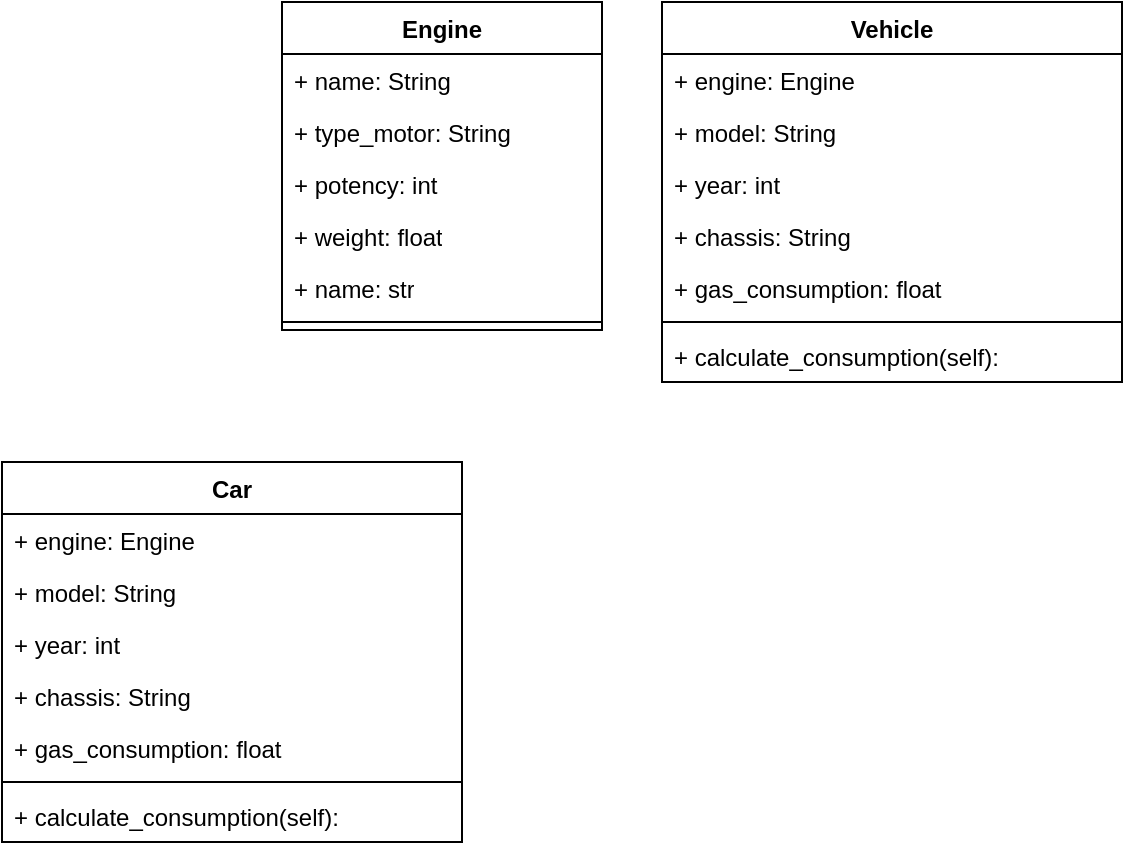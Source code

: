 <mxfile version="24.0.6" type="github">
  <diagram name="Page-1" id="BFz2ClelhkV7oylN4G_F">
    <mxGraphModel dx="1050" dy="557" grid="1" gridSize="10" guides="1" tooltips="1" connect="1" arrows="1" fold="1" page="1" pageScale="1" pageWidth="850" pageHeight="1100" math="0" shadow="0">
      <root>
        <mxCell id="0" />
        <mxCell id="1" parent="0" />
        <mxCell id="Tan41iosJJYbpspjolzq-1" value="Engine" style="swimlane;fontStyle=1;align=center;verticalAlign=top;childLayout=stackLayout;horizontal=1;startSize=26;horizontalStack=0;resizeParent=1;resizeParentMax=0;resizeLast=0;collapsible=1;marginBottom=0;whiteSpace=wrap;html=1;" vertex="1" parent="1">
          <mxGeometry x="240" y="100" width="160" height="164" as="geometry" />
        </mxCell>
        <mxCell id="Tan41iosJJYbpspjolzq-2" value="+ name: String&lt;div&gt;&lt;br&gt;&lt;/div&gt;" style="text;strokeColor=none;fillColor=none;align=left;verticalAlign=top;spacingLeft=4;spacingRight=4;overflow=hidden;rotatable=0;points=[[0,0.5],[1,0.5]];portConstraint=eastwest;whiteSpace=wrap;html=1;" vertex="1" parent="Tan41iosJJYbpspjolzq-1">
          <mxGeometry y="26" width="160" height="26" as="geometry" />
        </mxCell>
        <mxCell id="Tan41iosJJYbpspjolzq-9" value="+ type_motor: String&lt;div&gt;&lt;br&gt;&lt;/div&gt;" style="text;strokeColor=none;fillColor=none;align=left;verticalAlign=top;spacingLeft=4;spacingRight=4;overflow=hidden;rotatable=0;points=[[0,0.5],[1,0.5]];portConstraint=eastwest;whiteSpace=wrap;html=1;" vertex="1" parent="Tan41iosJJYbpspjolzq-1">
          <mxGeometry y="52" width="160" height="26" as="geometry" />
        </mxCell>
        <mxCell id="Tan41iosJJYbpspjolzq-10" value="+ potency: int&lt;div&gt;&lt;br&gt;&lt;/div&gt;" style="text;strokeColor=none;fillColor=none;align=left;verticalAlign=top;spacingLeft=4;spacingRight=4;overflow=hidden;rotatable=0;points=[[0,0.5],[1,0.5]];portConstraint=eastwest;whiteSpace=wrap;html=1;" vertex="1" parent="Tan41iosJJYbpspjolzq-1">
          <mxGeometry y="78" width="160" height="26" as="geometry" />
        </mxCell>
        <mxCell id="Tan41iosJJYbpspjolzq-8" value="+ weight: float&lt;div&gt;&lt;br&gt;&lt;/div&gt;" style="text;strokeColor=none;fillColor=none;align=left;verticalAlign=top;spacingLeft=4;spacingRight=4;overflow=hidden;rotatable=0;points=[[0,0.5],[1,0.5]];portConstraint=eastwest;whiteSpace=wrap;html=1;" vertex="1" parent="Tan41iosJJYbpspjolzq-1">
          <mxGeometry y="104" width="160" height="26" as="geometry" />
        </mxCell>
        <mxCell id="Tan41iosJJYbpspjolzq-7" value="+ name: str&lt;div&gt;&lt;br&gt;&lt;/div&gt;" style="text;strokeColor=none;fillColor=none;align=left;verticalAlign=top;spacingLeft=4;spacingRight=4;overflow=hidden;rotatable=0;points=[[0,0.5],[1,0.5]];portConstraint=eastwest;whiteSpace=wrap;html=1;" vertex="1" parent="Tan41iosJJYbpspjolzq-1">
          <mxGeometry y="130" width="160" height="26" as="geometry" />
        </mxCell>
        <mxCell id="Tan41iosJJYbpspjolzq-3" value="" style="line;strokeWidth=1;fillColor=none;align=left;verticalAlign=middle;spacingTop=-1;spacingLeft=3;spacingRight=3;rotatable=0;labelPosition=right;points=[];portConstraint=eastwest;strokeColor=inherit;" vertex="1" parent="Tan41iosJJYbpspjolzq-1">
          <mxGeometry y="156" width="160" height="8" as="geometry" />
        </mxCell>
        <mxCell id="Tan41iosJJYbpspjolzq-11" value="Vehicle" style="swimlane;fontStyle=1;align=center;verticalAlign=top;childLayout=stackLayout;horizontal=1;startSize=26;horizontalStack=0;resizeParent=1;resizeParentMax=0;resizeLast=0;collapsible=1;marginBottom=0;whiteSpace=wrap;html=1;" vertex="1" parent="1">
          <mxGeometry x="430" y="100" width="230" height="190" as="geometry" />
        </mxCell>
        <mxCell id="Tan41iosJJYbpspjolzq-12" value="+ e&lt;span style=&quot;background-color: initial;&quot;&gt;ngine: Engine&lt;/span&gt;&lt;div&gt;&lt;div&gt;&lt;br&gt;&lt;/div&gt;&lt;/div&gt;" style="text;strokeColor=none;fillColor=none;align=left;verticalAlign=top;spacingLeft=4;spacingRight=4;overflow=hidden;rotatable=0;points=[[0,0.5],[1,0.5]];portConstraint=eastwest;whiteSpace=wrap;html=1;" vertex="1" parent="Tan41iosJJYbpspjolzq-11">
          <mxGeometry y="26" width="230" height="26" as="geometry" />
        </mxCell>
        <mxCell id="Tan41iosJJYbpspjolzq-13" value="+ model: String&lt;div&gt;&lt;br&gt;&lt;/div&gt;" style="text;strokeColor=none;fillColor=none;align=left;verticalAlign=top;spacingLeft=4;spacingRight=4;overflow=hidden;rotatable=0;points=[[0,0.5],[1,0.5]];portConstraint=eastwest;whiteSpace=wrap;html=1;" vertex="1" parent="Tan41iosJJYbpspjolzq-11">
          <mxGeometry y="52" width="230" height="26" as="geometry" />
        </mxCell>
        <mxCell id="Tan41iosJJYbpspjolzq-14" value="+ year: int&lt;div&gt;&lt;br&gt;&lt;/div&gt;" style="text;strokeColor=none;fillColor=none;align=left;verticalAlign=top;spacingLeft=4;spacingRight=4;overflow=hidden;rotatable=0;points=[[0,0.5],[1,0.5]];portConstraint=eastwest;whiteSpace=wrap;html=1;" vertex="1" parent="Tan41iosJJYbpspjolzq-11">
          <mxGeometry y="78" width="230" height="26" as="geometry" />
        </mxCell>
        <mxCell id="Tan41iosJJYbpspjolzq-15" value="+ chassis: String&lt;div&gt;&lt;br&gt;&lt;/div&gt;" style="text;strokeColor=none;fillColor=none;align=left;verticalAlign=top;spacingLeft=4;spacingRight=4;overflow=hidden;rotatable=0;points=[[0,0.5],[1,0.5]];portConstraint=eastwest;whiteSpace=wrap;html=1;" vertex="1" parent="Tan41iosJJYbpspjolzq-11">
          <mxGeometry y="104" width="230" height="26" as="geometry" />
        </mxCell>
        <mxCell id="Tan41iosJJYbpspjolzq-16" value="+ gas_consumption: float&lt;div&gt;&lt;br&gt;&lt;/div&gt;" style="text;strokeColor=none;fillColor=none;align=left;verticalAlign=top;spacingLeft=4;spacingRight=4;overflow=hidden;rotatable=0;points=[[0,0.5],[1,0.5]];portConstraint=eastwest;whiteSpace=wrap;html=1;" vertex="1" parent="Tan41iosJJYbpspjolzq-11">
          <mxGeometry y="130" width="230" height="26" as="geometry" />
        </mxCell>
        <mxCell id="Tan41iosJJYbpspjolzq-17" value="" style="line;strokeWidth=1;fillColor=none;align=left;verticalAlign=middle;spacingTop=-1;spacingLeft=3;spacingRight=3;rotatable=0;labelPosition=right;points=[];portConstraint=eastwest;strokeColor=inherit;" vertex="1" parent="Tan41iosJJYbpspjolzq-11">
          <mxGeometry y="156" width="230" height="8" as="geometry" />
        </mxCell>
        <mxCell id="Tan41iosJJYbpspjolzq-22" value="+ calculate_consumption(self):&amp;nbsp;" style="text;strokeColor=none;fillColor=none;align=left;verticalAlign=top;spacingLeft=4;spacingRight=4;overflow=hidden;rotatable=0;points=[[0,0.5],[1,0.5]];portConstraint=eastwest;whiteSpace=wrap;html=1;" vertex="1" parent="Tan41iosJJYbpspjolzq-11">
          <mxGeometry y="164" width="230" height="26" as="geometry" />
        </mxCell>
        <mxCell id="Tan41iosJJYbpspjolzq-24" value="Car" style="swimlane;fontStyle=1;align=center;verticalAlign=top;childLayout=stackLayout;horizontal=1;startSize=26;horizontalStack=0;resizeParent=1;resizeParentMax=0;resizeLast=0;collapsible=1;marginBottom=0;whiteSpace=wrap;html=1;" vertex="1" parent="1">
          <mxGeometry x="100" y="330" width="230" height="190" as="geometry" />
        </mxCell>
        <mxCell id="Tan41iosJJYbpspjolzq-25" value="+ e&lt;span style=&quot;background-color: initial;&quot;&gt;ngine: Engine&lt;/span&gt;&lt;div&gt;&lt;div&gt;&lt;br&gt;&lt;/div&gt;&lt;/div&gt;" style="text;strokeColor=none;fillColor=none;align=left;verticalAlign=top;spacingLeft=4;spacingRight=4;overflow=hidden;rotatable=0;points=[[0,0.5],[1,0.5]];portConstraint=eastwest;whiteSpace=wrap;html=1;" vertex="1" parent="Tan41iosJJYbpspjolzq-24">
          <mxGeometry y="26" width="230" height="26" as="geometry" />
        </mxCell>
        <mxCell id="Tan41iosJJYbpspjolzq-26" value="+ model: String&lt;div&gt;&lt;br&gt;&lt;/div&gt;" style="text;strokeColor=none;fillColor=none;align=left;verticalAlign=top;spacingLeft=4;spacingRight=4;overflow=hidden;rotatable=0;points=[[0,0.5],[1,0.5]];portConstraint=eastwest;whiteSpace=wrap;html=1;" vertex="1" parent="Tan41iosJJYbpspjolzq-24">
          <mxGeometry y="52" width="230" height="26" as="geometry" />
        </mxCell>
        <mxCell id="Tan41iosJJYbpspjolzq-27" value="+ year: int&lt;div&gt;&lt;br&gt;&lt;/div&gt;" style="text;strokeColor=none;fillColor=none;align=left;verticalAlign=top;spacingLeft=4;spacingRight=4;overflow=hidden;rotatable=0;points=[[0,0.5],[1,0.5]];portConstraint=eastwest;whiteSpace=wrap;html=1;" vertex="1" parent="Tan41iosJJYbpspjolzq-24">
          <mxGeometry y="78" width="230" height="26" as="geometry" />
        </mxCell>
        <mxCell id="Tan41iosJJYbpspjolzq-28" value="+ chassis: String&lt;div&gt;&lt;br&gt;&lt;/div&gt;" style="text;strokeColor=none;fillColor=none;align=left;verticalAlign=top;spacingLeft=4;spacingRight=4;overflow=hidden;rotatable=0;points=[[0,0.5],[1,0.5]];portConstraint=eastwest;whiteSpace=wrap;html=1;" vertex="1" parent="Tan41iosJJYbpspjolzq-24">
          <mxGeometry y="104" width="230" height="26" as="geometry" />
        </mxCell>
        <mxCell id="Tan41iosJJYbpspjolzq-29" value="+ gas_consumption: float&lt;div&gt;&lt;br&gt;&lt;/div&gt;" style="text;strokeColor=none;fillColor=none;align=left;verticalAlign=top;spacingLeft=4;spacingRight=4;overflow=hidden;rotatable=0;points=[[0,0.5],[1,0.5]];portConstraint=eastwest;whiteSpace=wrap;html=1;" vertex="1" parent="Tan41iosJJYbpspjolzq-24">
          <mxGeometry y="130" width="230" height="26" as="geometry" />
        </mxCell>
        <mxCell id="Tan41iosJJYbpspjolzq-30" value="" style="line;strokeWidth=1;fillColor=none;align=left;verticalAlign=middle;spacingTop=-1;spacingLeft=3;spacingRight=3;rotatable=0;labelPosition=right;points=[];portConstraint=eastwest;strokeColor=inherit;" vertex="1" parent="Tan41iosJJYbpspjolzq-24">
          <mxGeometry y="156" width="230" height="8" as="geometry" />
        </mxCell>
        <mxCell id="Tan41iosJJYbpspjolzq-31" value="+ calculate_consumption(self):&amp;nbsp;" style="text;strokeColor=none;fillColor=none;align=left;verticalAlign=top;spacingLeft=4;spacingRight=4;overflow=hidden;rotatable=0;points=[[0,0.5],[1,0.5]];portConstraint=eastwest;whiteSpace=wrap;html=1;" vertex="1" parent="Tan41iosJJYbpspjolzq-24">
          <mxGeometry y="164" width="230" height="26" as="geometry" />
        </mxCell>
      </root>
    </mxGraphModel>
  </diagram>
</mxfile>
